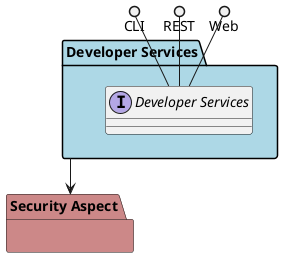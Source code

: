 @startuml


package "Security Aspect" #cc8888 {
    }


package "Developer Services" #lightblue {

    interface "Developer Services" as i {
    
    }
}

CLI ()-- i
REST ()-- i
Web ()-- i

package "Developer Services" #lightblue {
    
}


    "Developer Services" --> "Security Aspect"


@enduml
